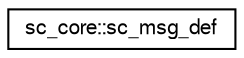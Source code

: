 digraph "Graphical Class Hierarchy"
{
  edge [fontname="FreeSans",fontsize="10",labelfontname="FreeSans",labelfontsize="10"];
  node [fontname="FreeSans",fontsize="10",shape=record];
  rankdir="LR";
  Node0 [label="sc_core::sc_msg_def",height=0.2,width=0.4,color="black", fillcolor="white", style="filled",URL="$a02104.html"];
}
